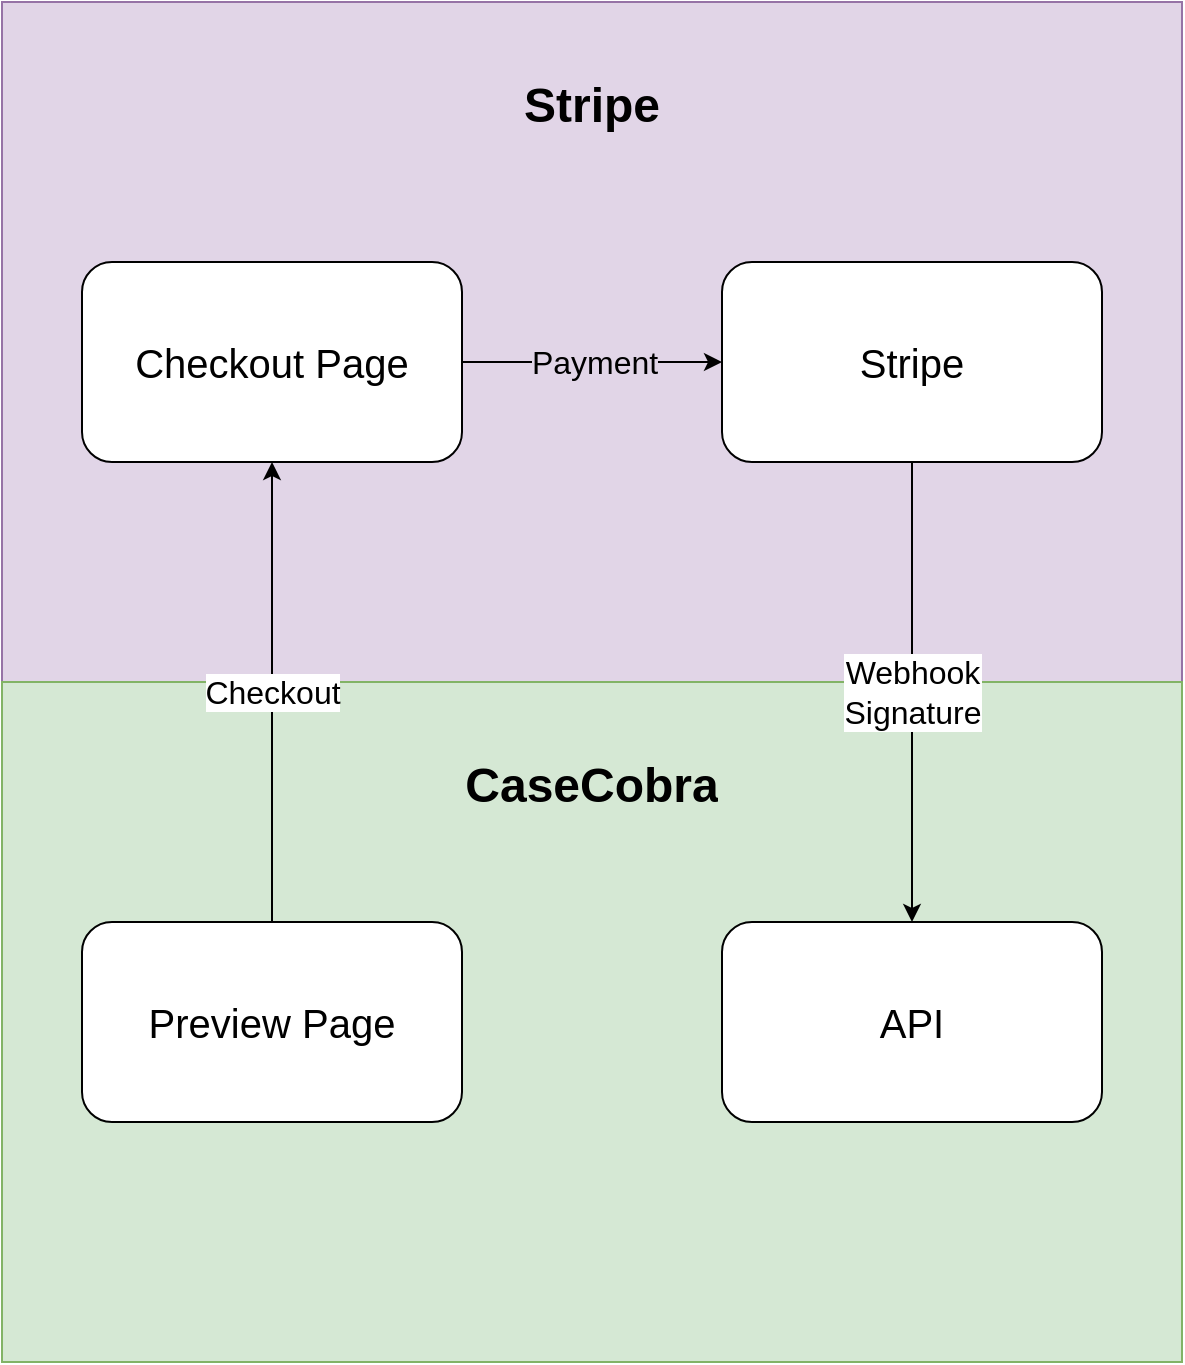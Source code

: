 <mxfile version="24.4.0" type="device">
  <diagram name="Page-1" id="uJvjLB1FOn4FUwgaTOvM">
    <mxGraphModel dx="1886" dy="-277" grid="1" gridSize="10" guides="1" tooltips="1" connect="1" arrows="1" fold="1" page="1" pageScale="1" pageWidth="827" pageHeight="1169" math="0" shadow="0">
      <root>
        <mxCell id="0" />
        <mxCell id="1" parent="0" />
        <mxCell id="UzZz_umDy-YKB02dUOfT-15" value="" style="rounded=0;whiteSpace=wrap;html=1;fillColor=#e1d5e7;strokeColor=#9673a6;direction=south;" vertex="1" parent="1">
          <mxGeometry x="119" y="1379" width="590" height="340" as="geometry" />
        </mxCell>
        <mxCell id="UzZz_umDy-YKB02dUOfT-16" value="&lt;h1 style=&quot;margin-top: 0px;&quot;&gt;Stripe&lt;/h1&gt;" style="text;html=1;whiteSpace=wrap;overflow=hidden;rounded=0;align=center;" vertex="1" parent="1">
          <mxGeometry x="374" y="1410" width="80" height="40" as="geometry" />
        </mxCell>
        <mxCell id="UzZz_umDy-YKB02dUOfT-17" value="" style="rounded=0;whiteSpace=wrap;html=1;fillColor=#d5e8d4;strokeColor=#82b366;direction=south;" vertex="1" parent="1">
          <mxGeometry x="119" y="1719" width="590" height="340" as="geometry" />
        </mxCell>
        <mxCell id="UzZz_umDy-YKB02dUOfT-18" value="&lt;font style=&quot;font-size: 20px;&quot;&gt;Preview Page&lt;/font&gt;" style="rounded=1;whiteSpace=wrap;html=1;" vertex="1" parent="1">
          <mxGeometry x="159" y="1839" width="190" height="100" as="geometry" />
        </mxCell>
        <mxCell id="UzZz_umDy-YKB02dUOfT-19" value="&lt;font style=&quot;font-size: 20px;&quot;&gt;Checkout Page&lt;/font&gt;" style="rounded=1;whiteSpace=wrap;html=1;" vertex="1" parent="1">
          <mxGeometry x="159" y="1509" width="190" height="100" as="geometry" />
        </mxCell>
        <mxCell id="UzZz_umDy-YKB02dUOfT-20" value="&lt;font style=&quot;font-size: 20px;&quot;&gt;Stripe&lt;/font&gt;" style="rounded=1;whiteSpace=wrap;html=1;" vertex="1" parent="1">
          <mxGeometry x="479" y="1509" width="190" height="100" as="geometry" />
        </mxCell>
        <mxCell id="UzZz_umDy-YKB02dUOfT-21" value="&lt;span style=&quot;font-size: 20px;&quot;&gt;API&lt;/span&gt;" style="rounded=1;whiteSpace=wrap;html=1;" vertex="1" parent="1">
          <mxGeometry x="479" y="1839" width="190" height="100" as="geometry" />
        </mxCell>
        <mxCell id="UzZz_umDy-YKB02dUOfT-22" value="&lt;h1 style=&quot;margin-top: 0px;&quot;&gt;CaseCobra&lt;/h1&gt;" style="text;html=1;whiteSpace=wrap;overflow=hidden;rounded=0;align=center;" vertex="1" parent="1">
          <mxGeometry x="349" y="1750" width="130" height="40" as="geometry" />
        </mxCell>
        <mxCell id="UzZz_umDy-YKB02dUOfT-23" value="&lt;font style=&quot;font-size: 16px;&quot;&gt;Checkout&lt;/font&gt;" style="endArrow=classic;html=1;rounded=0;exitX=0.5;exitY=0;exitDx=0;exitDy=0;entryX=0.5;entryY=1;entryDx=0;entryDy=0;labelBorderColor=none;" edge="1" parent="1" source="UzZz_umDy-YKB02dUOfT-18" target="UzZz_umDy-YKB02dUOfT-19">
          <mxGeometry width="50" height="50" relative="1" as="geometry">
            <mxPoint x="1009" y="1859" as="sourcePoint" />
            <mxPoint x="1059" y="1809" as="targetPoint" />
          </mxGeometry>
        </mxCell>
        <mxCell id="UzZz_umDy-YKB02dUOfT-24" value="&lt;font style=&quot;font-size: 16px;&quot;&gt;Payment&lt;/font&gt;" style="endArrow=classic;html=1;rounded=0;exitX=1;exitY=0.5;exitDx=0;exitDy=0;entryX=0;entryY=0.5;entryDx=0;entryDy=0;labelBackgroundColor=#E1D5E7;" edge="1" parent="1" source="UzZz_umDy-YKB02dUOfT-19" target="UzZz_umDy-YKB02dUOfT-20">
          <mxGeometry x="0.011" width="50" height="50" relative="1" as="geometry">
            <mxPoint x="1069" y="1989" as="sourcePoint" />
            <mxPoint x="1299" y="1989" as="targetPoint" />
            <mxPoint as="offset" />
          </mxGeometry>
        </mxCell>
        <mxCell id="UzZz_umDy-YKB02dUOfT-25" value="&lt;font style=&quot;font-size: 16px;&quot;&gt;Webhook&lt;/font&gt;&lt;div&gt;&lt;font style=&quot;font-size: 16px;&quot;&gt;Signature&lt;/font&gt;&lt;/div&gt;" style="endArrow=classic;html=1;rounded=0;exitX=0.5;exitY=1;exitDx=0;exitDy=0;entryX=0.5;entryY=0;entryDx=0;entryDy=0;" edge="1" parent="1" source="UzZz_umDy-YKB02dUOfT-20" target="UzZz_umDy-YKB02dUOfT-21">
          <mxGeometry width="50" height="50" relative="1" as="geometry">
            <mxPoint x="859" y="2219" as="sourcePoint" />
            <mxPoint x="1089" y="2219" as="targetPoint" />
            <mxPoint as="offset" />
          </mxGeometry>
        </mxCell>
      </root>
    </mxGraphModel>
  </diagram>
</mxfile>
